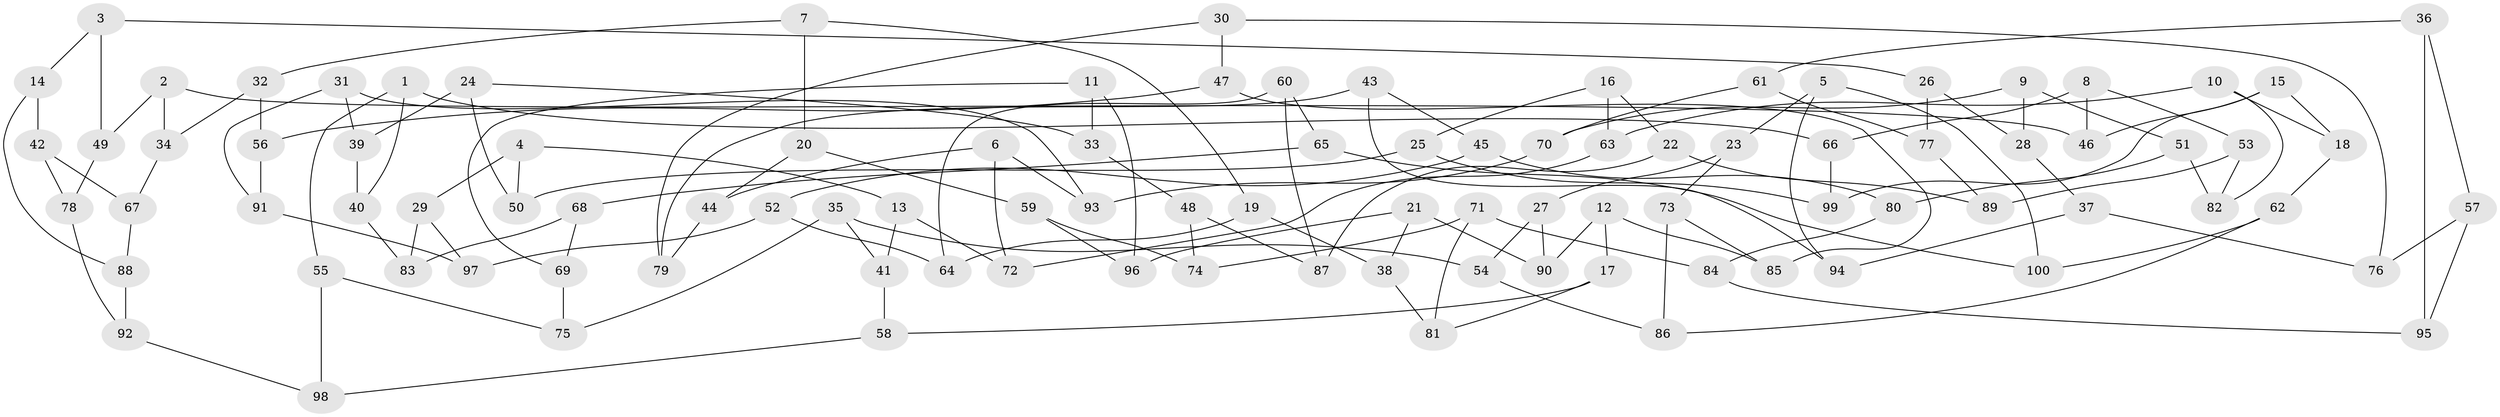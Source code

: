 // Generated by graph-tools (version 1.1) at 2025/39/02/21/25 10:39:00]
// undirected, 100 vertices, 150 edges
graph export_dot {
graph [start="1"]
  node [color=gray90,style=filled];
  1;
  2;
  3;
  4;
  5;
  6;
  7;
  8;
  9;
  10;
  11;
  12;
  13;
  14;
  15;
  16;
  17;
  18;
  19;
  20;
  21;
  22;
  23;
  24;
  25;
  26;
  27;
  28;
  29;
  30;
  31;
  32;
  33;
  34;
  35;
  36;
  37;
  38;
  39;
  40;
  41;
  42;
  43;
  44;
  45;
  46;
  47;
  48;
  49;
  50;
  51;
  52;
  53;
  54;
  55;
  56;
  57;
  58;
  59;
  60;
  61;
  62;
  63;
  64;
  65;
  66;
  67;
  68;
  69;
  70;
  71;
  72;
  73;
  74;
  75;
  76;
  77;
  78;
  79;
  80;
  81;
  82;
  83;
  84;
  85;
  86;
  87;
  88;
  89;
  90;
  91;
  92;
  93;
  94;
  95;
  96;
  97;
  98;
  99;
  100;
  1 -- 66;
  1 -- 40;
  1 -- 55;
  2 -- 49;
  2 -- 34;
  2 -- 46;
  3 -- 26;
  3 -- 14;
  3 -- 49;
  4 -- 13;
  4 -- 50;
  4 -- 29;
  5 -- 100;
  5 -- 94;
  5 -- 23;
  6 -- 72;
  6 -- 44;
  6 -- 93;
  7 -- 20;
  7 -- 32;
  7 -- 19;
  8 -- 66;
  8 -- 46;
  8 -- 53;
  9 -- 70;
  9 -- 51;
  9 -- 28;
  10 -- 63;
  10 -- 18;
  10 -- 82;
  11 -- 33;
  11 -- 69;
  11 -- 96;
  12 -- 85;
  12 -- 90;
  12 -- 17;
  13 -- 72;
  13 -- 41;
  14 -- 88;
  14 -- 42;
  15 -- 18;
  15 -- 46;
  15 -- 99;
  16 -- 22;
  16 -- 25;
  16 -- 63;
  17 -- 58;
  17 -- 81;
  18 -- 62;
  19 -- 38;
  19 -- 64;
  20 -- 44;
  20 -- 59;
  21 -- 96;
  21 -- 90;
  21 -- 38;
  22 -- 89;
  22 -- 87;
  23 -- 27;
  23 -- 73;
  24 -- 33;
  24 -- 50;
  24 -- 39;
  25 -- 99;
  25 -- 50;
  26 -- 28;
  26 -- 77;
  27 -- 54;
  27 -- 90;
  28 -- 37;
  29 -- 97;
  29 -- 83;
  30 -- 47;
  30 -- 76;
  30 -- 79;
  31 -- 39;
  31 -- 93;
  31 -- 91;
  32 -- 34;
  32 -- 56;
  33 -- 48;
  34 -- 67;
  35 -- 41;
  35 -- 75;
  35 -- 54;
  36 -- 95;
  36 -- 61;
  36 -- 57;
  37 -- 76;
  37 -- 94;
  38 -- 81;
  39 -- 40;
  40 -- 83;
  41 -- 58;
  42 -- 67;
  42 -- 78;
  43 -- 94;
  43 -- 79;
  43 -- 45;
  44 -- 79;
  45 -- 52;
  45 -- 80;
  47 -- 56;
  47 -- 85;
  48 -- 74;
  48 -- 87;
  49 -- 78;
  51 -- 80;
  51 -- 82;
  52 -- 64;
  52 -- 97;
  53 -- 89;
  53 -- 82;
  54 -- 86;
  55 -- 75;
  55 -- 98;
  56 -- 91;
  57 -- 76;
  57 -- 95;
  58 -- 98;
  59 -- 74;
  59 -- 96;
  60 -- 87;
  60 -- 65;
  60 -- 64;
  61 -- 77;
  61 -- 70;
  62 -- 86;
  62 -- 100;
  63 -- 72;
  65 -- 100;
  65 -- 68;
  66 -- 99;
  67 -- 88;
  68 -- 69;
  68 -- 83;
  69 -- 75;
  70 -- 93;
  71 -- 84;
  71 -- 81;
  71 -- 74;
  73 -- 85;
  73 -- 86;
  77 -- 89;
  78 -- 92;
  80 -- 84;
  84 -- 95;
  88 -- 92;
  91 -- 97;
  92 -- 98;
}
